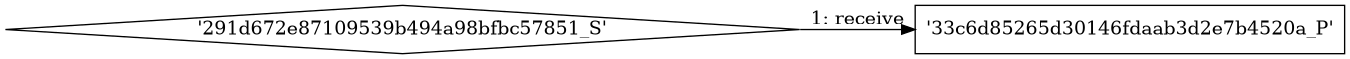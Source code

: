 digraph "D:\Learning\Paper\apt\基于CTI的攻击预警\Dataset\攻击图\ASGfromALLCTI\A first shot at false positives.dot" {
rankdir="LR"
size="9"
fixedsize="false"
splines="true"
nodesep=0.3
ranksep=0
fontsize=10
overlap="scalexy"
engine= "neato"
	"'33c6d85265d30146fdaab3d2e7b4520a_P'" [node_type=Process shape=box]
	"'291d672e87109539b494a98bfbc57851_S'" [node_type=Socket shape=diamond]
	"'291d672e87109539b494a98bfbc57851_S'" -> "'33c6d85265d30146fdaab3d2e7b4520a_P'" [label="1: receive"]
}
